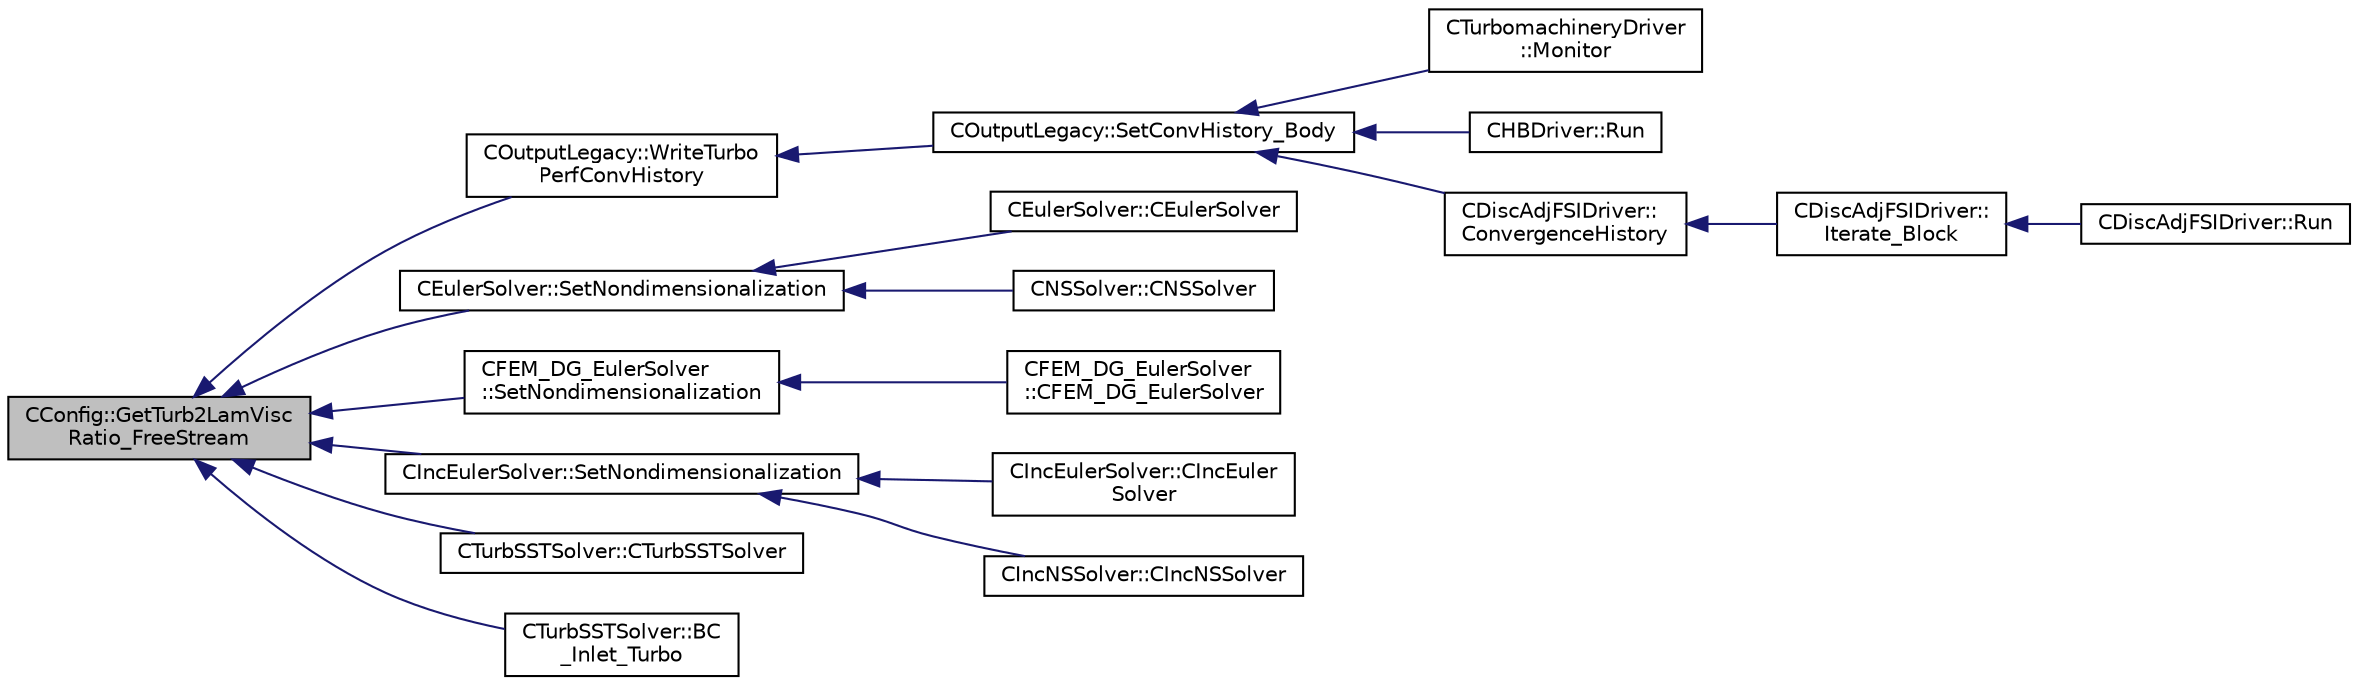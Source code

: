 digraph "CConfig::GetTurb2LamViscRatio_FreeStream"
{
  edge [fontname="Helvetica",fontsize="10",labelfontname="Helvetica",labelfontsize="10"];
  node [fontname="Helvetica",fontsize="10",shape=record];
  rankdir="LR";
  Node13113 [label="CConfig::GetTurb2LamVisc\lRatio_FreeStream",height=0.2,width=0.4,color="black", fillcolor="grey75", style="filled", fontcolor="black"];
  Node13113 -> Node13114 [dir="back",color="midnightblue",fontsize="10",style="solid",fontname="Helvetica"];
  Node13114 [label="COutputLegacy::WriteTurbo\lPerfConvHistory",height=0.2,width=0.4,color="black", fillcolor="white", style="filled",URL="$class_c_output_legacy.html#ac513b03d79ae233f09ee97f59371d038",tooltip="Compute . "];
  Node13114 -> Node13115 [dir="back",color="midnightblue",fontsize="10",style="solid",fontname="Helvetica"];
  Node13115 [label="COutputLegacy::SetConvHistory_Body",height=0.2,width=0.4,color="black", fillcolor="white", style="filled",URL="$class_c_output_legacy.html#a217cc0d778a3828499189a9debee47c6",tooltip="Write the history file and the convergence on the screen for serial computations. ..."];
  Node13115 -> Node13116 [dir="back",color="midnightblue",fontsize="10",style="solid",fontname="Helvetica"];
  Node13116 [label="CTurbomachineryDriver\l::Monitor",height=0.2,width=0.4,color="black", fillcolor="white", style="filled",URL="$class_c_turbomachinery_driver.html#a41d7b50bbacef68eb5436293ebb2da4f",tooltip="Monitor the computation. "];
  Node13115 -> Node13117 [dir="back",color="midnightblue",fontsize="10",style="solid",fontname="Helvetica"];
  Node13117 [label="CHBDriver::Run",height=0.2,width=0.4,color="black", fillcolor="white", style="filled",URL="$class_c_h_b_driver.html#a98c0448a8e0404845ee54e25b62eaea9",tooltip="Run a single iteration of a Harmonic Balance problem. "];
  Node13115 -> Node13118 [dir="back",color="midnightblue",fontsize="10",style="solid",fontname="Helvetica"];
  Node13118 [label="CDiscAdjFSIDriver::\lConvergenceHistory",height=0.2,width=0.4,color="black", fillcolor="white", style="filled",URL="$class_c_disc_adj_f_s_i_driver.html#a139dfa2442613879f2b15f28a09c2bd5",tooltip="Output the convergence history. "];
  Node13118 -> Node13119 [dir="back",color="midnightblue",fontsize="10",style="solid",fontname="Helvetica"];
  Node13119 [label="CDiscAdjFSIDriver::\lIterate_Block",height=0.2,width=0.4,color="black", fillcolor="white", style="filled",URL="$class_c_disc_adj_f_s_i_driver.html#a84949f139fa795b7d34d6ff77e82eb5c",tooltip="Iterate a certain block for adjoint FSI - may be the whole set of variables or independent and subite..."];
  Node13119 -> Node13120 [dir="back",color="midnightblue",fontsize="10",style="solid",fontname="Helvetica"];
  Node13120 [label="CDiscAdjFSIDriver::Run",height=0.2,width=0.4,color="black", fillcolor="white", style="filled",URL="$class_c_disc_adj_f_s_i_driver.html#a2e965d6e9c4dcfc296077cae225cab21",tooltip="Run a Discrete Adjoint iteration for the FSI problem. "];
  Node13113 -> Node13121 [dir="back",color="midnightblue",fontsize="10",style="solid",fontname="Helvetica"];
  Node13121 [label="CEulerSolver::SetNondimensionalization",height=0.2,width=0.4,color="black", fillcolor="white", style="filled",URL="$class_c_euler_solver.html#a1c633d6e77fefb2e76308e2ba0af0c2c",tooltip="Set the solver nondimensionalization. "];
  Node13121 -> Node13122 [dir="back",color="midnightblue",fontsize="10",style="solid",fontname="Helvetica"];
  Node13122 [label="CEulerSolver::CEulerSolver",height=0.2,width=0.4,color="black", fillcolor="white", style="filled",URL="$class_c_euler_solver.html#ae1e74218b4e943111b100d7ddcbd4db9"];
  Node13121 -> Node13123 [dir="back",color="midnightblue",fontsize="10",style="solid",fontname="Helvetica"];
  Node13123 [label="CNSSolver::CNSSolver",height=0.2,width=0.4,color="black", fillcolor="white", style="filled",URL="$class_c_n_s_solver.html#a2a8ad49c42b4546696e631cf44b7788b"];
  Node13113 -> Node13124 [dir="back",color="midnightblue",fontsize="10",style="solid",fontname="Helvetica"];
  Node13124 [label="CFEM_DG_EulerSolver\l::SetNondimensionalization",height=0.2,width=0.4,color="black", fillcolor="white", style="filled",URL="$class_c_f_e_m___d_g___euler_solver.html#a31316dc2fe564329d9bb372961b10a3a",tooltip="Set the fluid solver nondimensionalization. "];
  Node13124 -> Node13125 [dir="back",color="midnightblue",fontsize="10",style="solid",fontname="Helvetica"];
  Node13125 [label="CFEM_DG_EulerSolver\l::CFEM_DG_EulerSolver",height=0.2,width=0.4,color="black", fillcolor="white", style="filled",URL="$class_c_f_e_m___d_g___euler_solver.html#a70d30ef9e7cd7620d54ec73f4b1ed28c"];
  Node13113 -> Node13126 [dir="back",color="midnightblue",fontsize="10",style="solid",fontname="Helvetica"];
  Node13126 [label="CIncEulerSolver::SetNondimensionalization",height=0.2,width=0.4,color="black", fillcolor="white", style="filled",URL="$class_c_inc_euler_solver.html#a2cffaa24417cb3803d36d38b3874d6d0",tooltip="Set the solver nondimensionalization. "];
  Node13126 -> Node13127 [dir="back",color="midnightblue",fontsize="10",style="solid",fontname="Helvetica"];
  Node13127 [label="CIncEulerSolver::CIncEuler\lSolver",height=0.2,width=0.4,color="black", fillcolor="white", style="filled",URL="$class_c_inc_euler_solver.html#a91f644b8f9a00215bac5bcd31dfc06d8"];
  Node13126 -> Node13128 [dir="back",color="midnightblue",fontsize="10",style="solid",fontname="Helvetica"];
  Node13128 [label="CIncNSSolver::CIncNSSolver",height=0.2,width=0.4,color="black", fillcolor="white", style="filled",URL="$class_c_inc_n_s_solver.html#a82152ac7e91fb1c5c073d98a1f08e2aa"];
  Node13113 -> Node13129 [dir="back",color="midnightblue",fontsize="10",style="solid",fontname="Helvetica"];
  Node13129 [label="CTurbSSTSolver::CTurbSSTSolver",height=0.2,width=0.4,color="black", fillcolor="white", style="filled",URL="$class_c_turb_s_s_t_solver.html#a84beba65418c7c2ca4f4843b989b360a"];
  Node13113 -> Node13130 [dir="back",color="midnightblue",fontsize="10",style="solid",fontname="Helvetica"];
  Node13130 [label="CTurbSSTSolver::BC\l_Inlet_Turbo",height=0.2,width=0.4,color="black", fillcolor="white", style="filled",URL="$class_c_turb_s_s_t_solver.html#a8957c42841a00d3880fb5886e2f4de3c",tooltip="Impose the inlet boundary condition. "];
}
